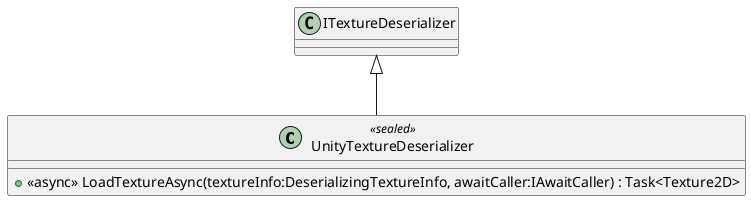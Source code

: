 @startuml
class UnityTextureDeserializer <<sealed>> {
    + <<async>> LoadTextureAsync(textureInfo:DeserializingTextureInfo, awaitCaller:IAwaitCaller) : Task<Texture2D>
}
ITextureDeserializer <|-- UnityTextureDeserializer
@enduml
